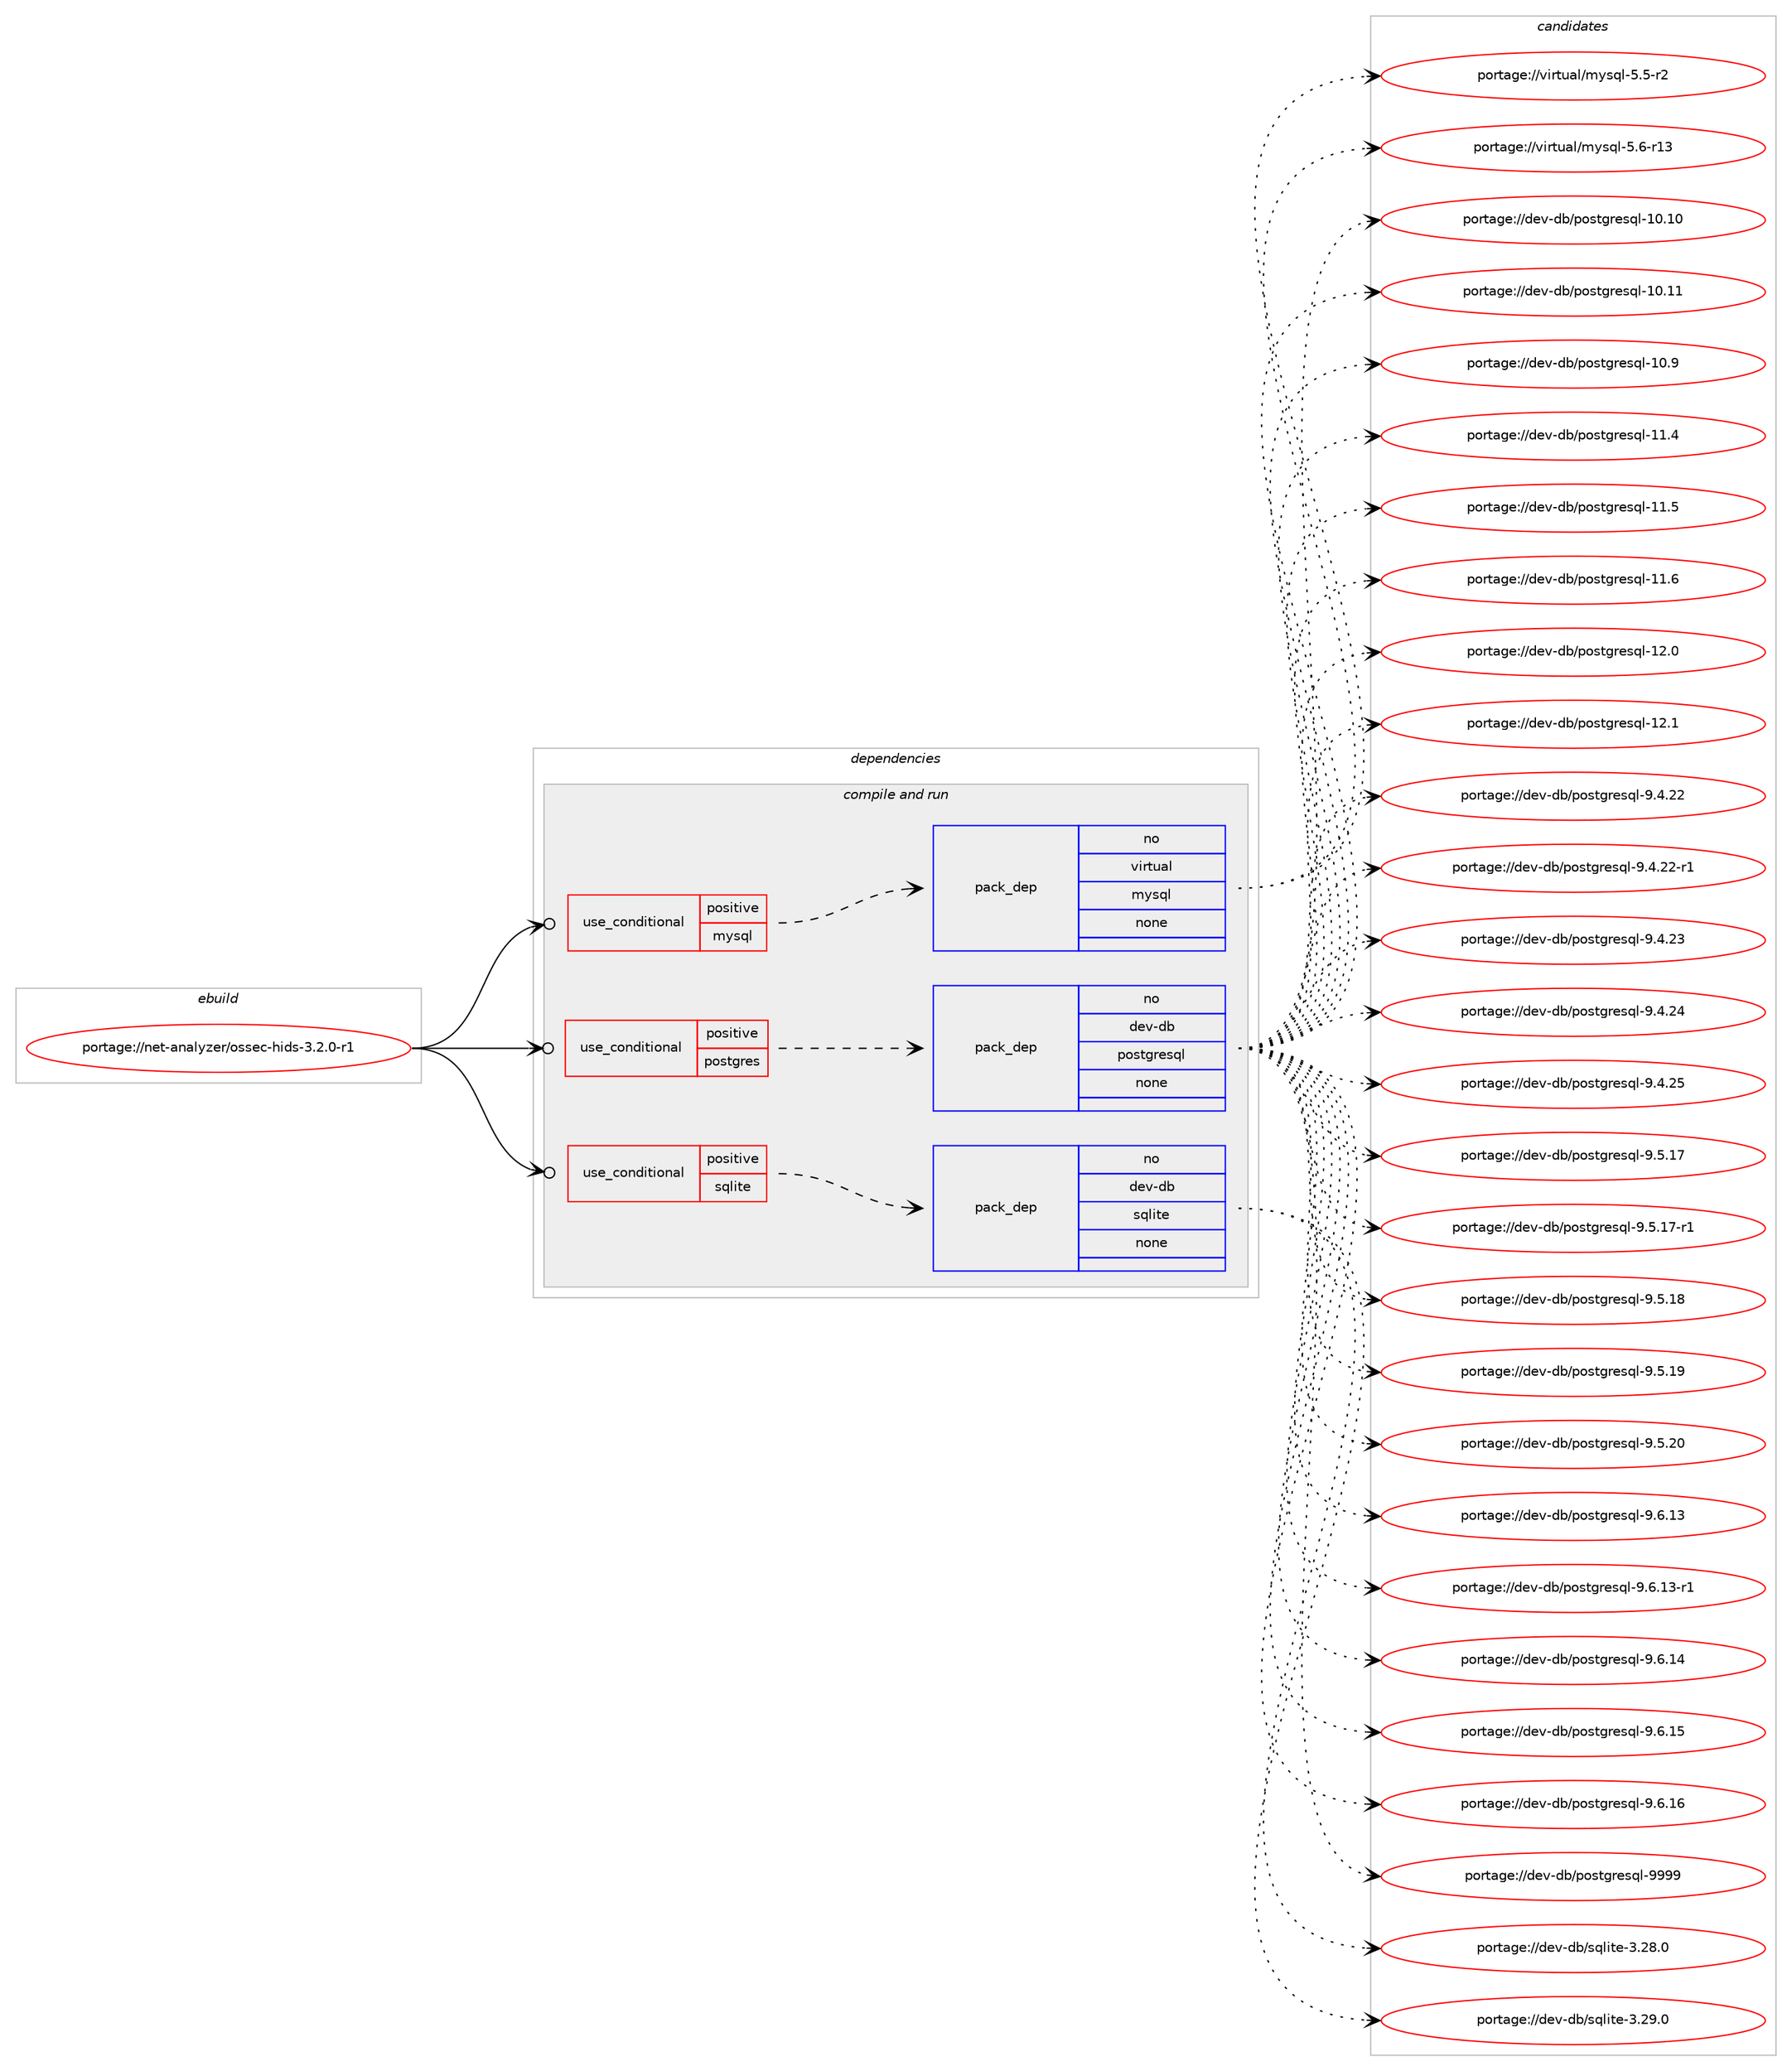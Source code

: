digraph prolog {

# *************
# Graph options
# *************

newrank=true;
concentrate=true;
compound=true;
graph [rankdir=LR,fontname=Helvetica,fontsize=10,ranksep=1.5];#, ranksep=2.5, nodesep=0.2];
edge  [arrowhead=vee];
node  [fontname=Helvetica,fontsize=10];

# **********
# The ebuild
# **********

subgraph cluster_leftcol {
color=gray;
rank=same;
label=<<i>ebuild</i>>;
id [label="portage://net-analyzer/ossec-hids-3.2.0-r1", color=red, width=4, href="../net-analyzer/ossec-hids-3.2.0-r1.svg"];
}

# ****************
# The dependencies
# ****************

subgraph cluster_midcol {
color=gray;
label=<<i>dependencies</i>>;
subgraph cluster_compile {
fillcolor="#eeeeee";
style=filled;
label=<<i>compile</i>>;
}
subgraph cluster_compileandrun {
fillcolor="#eeeeee";
style=filled;
label=<<i>compile and run</i>>;
subgraph cond86755 {
dependency348042 [label=<<TABLE BORDER="0" CELLBORDER="1" CELLSPACING="0" CELLPADDING="4"><TR><TD ROWSPAN="3" CELLPADDING="10">use_conditional</TD></TR><TR><TD>positive</TD></TR><TR><TD>mysql</TD></TR></TABLE>>, shape=none, color=red];
subgraph pack255559 {
dependency348043 [label=<<TABLE BORDER="0" CELLBORDER="1" CELLSPACING="0" CELLPADDING="4" WIDTH="220"><TR><TD ROWSPAN="6" CELLPADDING="30">pack_dep</TD></TR><TR><TD WIDTH="110">no</TD></TR><TR><TD>virtual</TD></TR><TR><TD>mysql</TD></TR><TR><TD>none</TD></TR><TR><TD></TD></TR></TABLE>>, shape=none, color=blue];
}
dependency348042:e -> dependency348043:w [weight=20,style="dashed",arrowhead="vee"];
}
id:e -> dependency348042:w [weight=20,style="solid",arrowhead="odotvee"];
subgraph cond86756 {
dependency348044 [label=<<TABLE BORDER="0" CELLBORDER="1" CELLSPACING="0" CELLPADDING="4"><TR><TD ROWSPAN="3" CELLPADDING="10">use_conditional</TD></TR><TR><TD>positive</TD></TR><TR><TD>postgres</TD></TR></TABLE>>, shape=none, color=red];
subgraph pack255560 {
dependency348045 [label=<<TABLE BORDER="0" CELLBORDER="1" CELLSPACING="0" CELLPADDING="4" WIDTH="220"><TR><TD ROWSPAN="6" CELLPADDING="30">pack_dep</TD></TR><TR><TD WIDTH="110">no</TD></TR><TR><TD>dev-db</TD></TR><TR><TD>postgresql</TD></TR><TR><TD>none</TD></TR><TR><TD></TD></TR></TABLE>>, shape=none, color=blue];
}
dependency348044:e -> dependency348045:w [weight=20,style="dashed",arrowhead="vee"];
}
id:e -> dependency348044:w [weight=20,style="solid",arrowhead="odotvee"];
subgraph cond86757 {
dependency348046 [label=<<TABLE BORDER="0" CELLBORDER="1" CELLSPACING="0" CELLPADDING="4"><TR><TD ROWSPAN="3" CELLPADDING="10">use_conditional</TD></TR><TR><TD>positive</TD></TR><TR><TD>sqlite</TD></TR></TABLE>>, shape=none, color=red];
subgraph pack255561 {
dependency348047 [label=<<TABLE BORDER="0" CELLBORDER="1" CELLSPACING="0" CELLPADDING="4" WIDTH="220"><TR><TD ROWSPAN="6" CELLPADDING="30">pack_dep</TD></TR><TR><TD WIDTH="110">no</TD></TR><TR><TD>dev-db</TD></TR><TR><TD>sqlite</TD></TR><TR><TD>none</TD></TR><TR><TD></TD></TR></TABLE>>, shape=none, color=blue];
}
dependency348046:e -> dependency348047:w [weight=20,style="dashed",arrowhead="vee"];
}
id:e -> dependency348046:w [weight=20,style="solid",arrowhead="odotvee"];
}
subgraph cluster_run {
fillcolor="#eeeeee";
style=filled;
label=<<i>run</i>>;
}
}

# **************
# The candidates
# **************

subgraph cluster_choices {
rank=same;
color=gray;
label=<<i>candidates</i>>;

subgraph choice255559 {
color=black;
nodesep=1;
choiceportage1181051141161179710847109121115113108455346534511450 [label="portage://virtual/mysql-5.5-r2", color=red, width=4,href="../virtual/mysql-5.5-r2.svg"];
choiceportage118105114116117971084710912111511310845534654451144951 [label="portage://virtual/mysql-5.6-r13", color=red, width=4,href="../virtual/mysql-5.6-r13.svg"];
dependency348043:e -> choiceportage1181051141161179710847109121115113108455346534511450:w [style=dotted,weight="100"];
dependency348043:e -> choiceportage118105114116117971084710912111511310845534654451144951:w [style=dotted,weight="100"];
}
subgraph choice255560 {
color=black;
nodesep=1;
choiceportage100101118451009847112111115116103114101115113108454948464948 [label="portage://dev-db/postgresql-10.10", color=red, width=4,href="../dev-db/postgresql-10.10.svg"];
choiceportage100101118451009847112111115116103114101115113108454948464949 [label="portage://dev-db/postgresql-10.11", color=red, width=4,href="../dev-db/postgresql-10.11.svg"];
choiceportage1001011184510098471121111151161031141011151131084549484657 [label="portage://dev-db/postgresql-10.9", color=red, width=4,href="../dev-db/postgresql-10.9.svg"];
choiceportage1001011184510098471121111151161031141011151131084549494652 [label="portage://dev-db/postgresql-11.4", color=red, width=4,href="../dev-db/postgresql-11.4.svg"];
choiceportage1001011184510098471121111151161031141011151131084549494653 [label="portage://dev-db/postgresql-11.5", color=red, width=4,href="../dev-db/postgresql-11.5.svg"];
choiceportage1001011184510098471121111151161031141011151131084549494654 [label="portage://dev-db/postgresql-11.6", color=red, width=4,href="../dev-db/postgresql-11.6.svg"];
choiceportage1001011184510098471121111151161031141011151131084549504648 [label="portage://dev-db/postgresql-12.0", color=red, width=4,href="../dev-db/postgresql-12.0.svg"];
choiceportage1001011184510098471121111151161031141011151131084549504649 [label="portage://dev-db/postgresql-12.1", color=red, width=4,href="../dev-db/postgresql-12.1.svg"];
choiceportage10010111845100984711211111511610311410111511310845574652465050 [label="portage://dev-db/postgresql-9.4.22", color=red, width=4,href="../dev-db/postgresql-9.4.22.svg"];
choiceportage100101118451009847112111115116103114101115113108455746524650504511449 [label="portage://dev-db/postgresql-9.4.22-r1", color=red, width=4,href="../dev-db/postgresql-9.4.22-r1.svg"];
choiceportage10010111845100984711211111511610311410111511310845574652465051 [label="portage://dev-db/postgresql-9.4.23", color=red, width=4,href="../dev-db/postgresql-9.4.23.svg"];
choiceportage10010111845100984711211111511610311410111511310845574652465052 [label="portage://dev-db/postgresql-9.4.24", color=red, width=4,href="../dev-db/postgresql-9.4.24.svg"];
choiceportage10010111845100984711211111511610311410111511310845574652465053 [label="portage://dev-db/postgresql-9.4.25", color=red, width=4,href="../dev-db/postgresql-9.4.25.svg"];
choiceportage10010111845100984711211111511610311410111511310845574653464955 [label="portage://dev-db/postgresql-9.5.17", color=red, width=4,href="../dev-db/postgresql-9.5.17.svg"];
choiceportage100101118451009847112111115116103114101115113108455746534649554511449 [label="portage://dev-db/postgresql-9.5.17-r1", color=red, width=4,href="../dev-db/postgresql-9.5.17-r1.svg"];
choiceportage10010111845100984711211111511610311410111511310845574653464956 [label="portage://dev-db/postgresql-9.5.18", color=red, width=4,href="../dev-db/postgresql-9.5.18.svg"];
choiceportage10010111845100984711211111511610311410111511310845574653464957 [label="portage://dev-db/postgresql-9.5.19", color=red, width=4,href="../dev-db/postgresql-9.5.19.svg"];
choiceportage10010111845100984711211111511610311410111511310845574653465048 [label="portage://dev-db/postgresql-9.5.20", color=red, width=4,href="../dev-db/postgresql-9.5.20.svg"];
choiceportage10010111845100984711211111511610311410111511310845574654464951 [label="portage://dev-db/postgresql-9.6.13", color=red, width=4,href="../dev-db/postgresql-9.6.13.svg"];
choiceportage100101118451009847112111115116103114101115113108455746544649514511449 [label="portage://dev-db/postgresql-9.6.13-r1", color=red, width=4,href="../dev-db/postgresql-9.6.13-r1.svg"];
choiceportage10010111845100984711211111511610311410111511310845574654464952 [label="portage://dev-db/postgresql-9.6.14", color=red, width=4,href="../dev-db/postgresql-9.6.14.svg"];
choiceportage10010111845100984711211111511610311410111511310845574654464953 [label="portage://dev-db/postgresql-9.6.15", color=red, width=4,href="../dev-db/postgresql-9.6.15.svg"];
choiceportage10010111845100984711211111511610311410111511310845574654464954 [label="portage://dev-db/postgresql-9.6.16", color=red, width=4,href="../dev-db/postgresql-9.6.16.svg"];
choiceportage1001011184510098471121111151161031141011151131084557575757 [label="portage://dev-db/postgresql-9999", color=red, width=4,href="../dev-db/postgresql-9999.svg"];
dependency348045:e -> choiceportage100101118451009847112111115116103114101115113108454948464948:w [style=dotted,weight="100"];
dependency348045:e -> choiceportage100101118451009847112111115116103114101115113108454948464949:w [style=dotted,weight="100"];
dependency348045:e -> choiceportage1001011184510098471121111151161031141011151131084549484657:w [style=dotted,weight="100"];
dependency348045:e -> choiceportage1001011184510098471121111151161031141011151131084549494652:w [style=dotted,weight="100"];
dependency348045:e -> choiceportage1001011184510098471121111151161031141011151131084549494653:w [style=dotted,weight="100"];
dependency348045:e -> choiceportage1001011184510098471121111151161031141011151131084549494654:w [style=dotted,weight="100"];
dependency348045:e -> choiceportage1001011184510098471121111151161031141011151131084549504648:w [style=dotted,weight="100"];
dependency348045:e -> choiceportage1001011184510098471121111151161031141011151131084549504649:w [style=dotted,weight="100"];
dependency348045:e -> choiceportage10010111845100984711211111511610311410111511310845574652465050:w [style=dotted,weight="100"];
dependency348045:e -> choiceportage100101118451009847112111115116103114101115113108455746524650504511449:w [style=dotted,weight="100"];
dependency348045:e -> choiceportage10010111845100984711211111511610311410111511310845574652465051:w [style=dotted,weight="100"];
dependency348045:e -> choiceportage10010111845100984711211111511610311410111511310845574652465052:w [style=dotted,weight="100"];
dependency348045:e -> choiceportage10010111845100984711211111511610311410111511310845574652465053:w [style=dotted,weight="100"];
dependency348045:e -> choiceportage10010111845100984711211111511610311410111511310845574653464955:w [style=dotted,weight="100"];
dependency348045:e -> choiceportage100101118451009847112111115116103114101115113108455746534649554511449:w [style=dotted,weight="100"];
dependency348045:e -> choiceportage10010111845100984711211111511610311410111511310845574653464956:w [style=dotted,weight="100"];
dependency348045:e -> choiceportage10010111845100984711211111511610311410111511310845574653464957:w [style=dotted,weight="100"];
dependency348045:e -> choiceportage10010111845100984711211111511610311410111511310845574653465048:w [style=dotted,weight="100"];
dependency348045:e -> choiceportage10010111845100984711211111511610311410111511310845574654464951:w [style=dotted,weight="100"];
dependency348045:e -> choiceportage100101118451009847112111115116103114101115113108455746544649514511449:w [style=dotted,weight="100"];
dependency348045:e -> choiceportage10010111845100984711211111511610311410111511310845574654464952:w [style=dotted,weight="100"];
dependency348045:e -> choiceportage10010111845100984711211111511610311410111511310845574654464953:w [style=dotted,weight="100"];
dependency348045:e -> choiceportage10010111845100984711211111511610311410111511310845574654464954:w [style=dotted,weight="100"];
dependency348045:e -> choiceportage1001011184510098471121111151161031141011151131084557575757:w [style=dotted,weight="100"];
}
subgraph choice255561 {
color=black;
nodesep=1;
choiceportage10010111845100984711511310810511610145514650564648 [label="portage://dev-db/sqlite-3.28.0", color=red, width=4,href="../dev-db/sqlite-3.28.0.svg"];
choiceportage10010111845100984711511310810511610145514650574648 [label="portage://dev-db/sqlite-3.29.0", color=red, width=4,href="../dev-db/sqlite-3.29.0.svg"];
dependency348047:e -> choiceportage10010111845100984711511310810511610145514650564648:w [style=dotted,weight="100"];
dependency348047:e -> choiceportage10010111845100984711511310810511610145514650574648:w [style=dotted,weight="100"];
}
}

}
